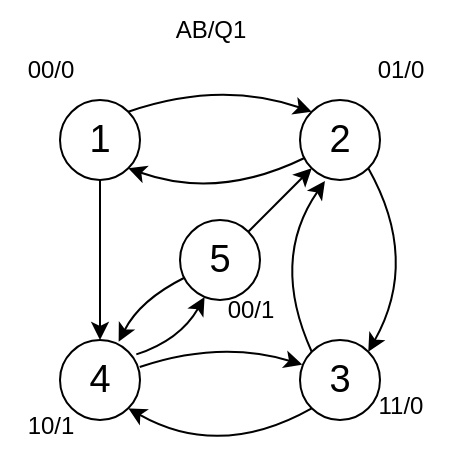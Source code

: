 <mxfile version="22.0.4" type="github">
  <diagram name="Page-1" id="QsRVruqWaBJmwfJ9w71_">
    <mxGraphModel dx="925" dy="489" grid="0" gridSize="10" guides="1" tooltips="1" connect="1" arrows="1" fold="1" page="1" pageScale="1" pageWidth="827" pageHeight="1169" math="0" shadow="0">
      <root>
        <mxCell id="0" />
        <mxCell id="1" parent="0" />
        <mxCell id="a_5DNg6ZGiHQJM3C0LmD-1" value="&lt;font style=&quot;font-size: 19px;&quot;&gt;1&lt;/font&gt;" style="ellipse;whiteSpace=wrap;html=1;" parent="1" vertex="1">
          <mxGeometry x="360" y="240" width="40" height="40" as="geometry" />
        </mxCell>
        <mxCell id="a_5DNg6ZGiHQJM3C0LmD-2" value="&lt;span style=&quot;font-size: 19px;&quot;&gt;2&lt;/span&gt;" style="ellipse;whiteSpace=wrap;html=1;" parent="1" vertex="1">
          <mxGeometry x="480" y="240" width="40" height="40" as="geometry" />
        </mxCell>
        <mxCell id="a_5DNg6ZGiHQJM3C0LmD-5" value="&lt;span style=&quot;font-size: 19px;&quot;&gt;5&lt;/span&gt;" style="ellipse;whiteSpace=wrap;html=1;" parent="1" vertex="1">
          <mxGeometry x="420" y="300" width="40" height="40" as="geometry" />
        </mxCell>
        <mxCell id="a_5DNg6ZGiHQJM3C0LmD-6" value="&lt;font style=&quot;font-size: 19px;&quot;&gt;4&lt;/font&gt;" style="ellipse;whiteSpace=wrap;html=1;" parent="1" vertex="1">
          <mxGeometry x="360" y="360" width="40" height="40" as="geometry" />
        </mxCell>
        <mxCell id="a_5DNg6ZGiHQJM3C0LmD-7" value="&lt;font style=&quot;font-size: 19px;&quot;&gt;3&lt;/font&gt;" style="ellipse;whiteSpace=wrap;html=1;" parent="1" vertex="1">
          <mxGeometry x="480" y="360" width="40" height="40" as="geometry" />
        </mxCell>
        <mxCell id="a_5DNg6ZGiHQJM3C0LmD-8" value="11/0" style="text;html=1;align=center;verticalAlign=middle;resizable=0;points=[];autosize=1;strokeColor=none;fillColor=none;" parent="1" vertex="1">
          <mxGeometry x="505" y="378" width="50" height="30" as="geometry" />
        </mxCell>
        <mxCell id="a_5DNg6ZGiHQJM3C0LmD-9" value="10/1" style="text;html=1;align=center;verticalAlign=middle;resizable=0;points=[];autosize=1;strokeColor=none;fillColor=none;" parent="1" vertex="1">
          <mxGeometry x="330" y="388" width="50" height="30" as="geometry" />
        </mxCell>
        <mxCell id="a_5DNg6ZGiHQJM3C0LmD-10" value="00/1" style="text;html=1;align=center;verticalAlign=middle;resizable=0;points=[];autosize=1;strokeColor=none;fillColor=none;" parent="1" vertex="1">
          <mxGeometry x="430" y="330" width="50" height="30" as="geometry" />
        </mxCell>
        <mxCell id="a_5DNg6ZGiHQJM3C0LmD-11" value="00/0" style="text;html=1;align=center;verticalAlign=middle;resizable=0;points=[];autosize=1;strokeColor=none;fillColor=none;" parent="1" vertex="1">
          <mxGeometry x="330" y="210" width="50" height="30" as="geometry" />
        </mxCell>
        <mxCell id="a_5DNg6ZGiHQJM3C0LmD-12" value="01/0" style="text;html=1;align=center;verticalAlign=middle;resizable=0;points=[];autosize=1;strokeColor=none;fillColor=none;" parent="1" vertex="1">
          <mxGeometry x="505" y="210" width="50" height="30" as="geometry" />
        </mxCell>
        <mxCell id="a_5DNg6ZGiHQJM3C0LmD-13" value="AB/Q1" style="text;html=1;align=center;verticalAlign=middle;resizable=0;points=[];autosize=1;strokeColor=none;fillColor=none;" parent="1" vertex="1">
          <mxGeometry x="405" y="190" width="60" height="30" as="geometry" />
        </mxCell>
        <mxCell id="a_5DNg6ZGiHQJM3C0LmD-14" value="" style="endArrow=classic;html=1;entryX=0;entryY=0;entryDx=0;entryDy=0;curved=1;exitX=1;exitY=0;exitDx=0;exitDy=0;" parent="1" source="a_5DNg6ZGiHQJM3C0LmD-1" target="a_5DNg6ZGiHQJM3C0LmD-2" edge="1">
          <mxGeometry width="50" height="50" relative="1" as="geometry">
            <mxPoint x="400" y="300" as="sourcePoint" />
            <mxPoint x="470" y="260" as="targetPoint" />
            <Array as="points">
              <mxPoint x="440" y="230" />
            </Array>
          </mxGeometry>
        </mxCell>
        <mxCell id="a_5DNg6ZGiHQJM3C0LmD-16" value="" style="endArrow=classic;html=1;rounded=0;exitX=0.5;exitY=1;exitDx=0;exitDy=0;entryX=0.5;entryY=0;entryDx=0;entryDy=0;" parent="1" source="a_5DNg6ZGiHQJM3C0LmD-1" target="a_5DNg6ZGiHQJM3C0LmD-6" edge="1">
          <mxGeometry width="50" height="50" relative="1" as="geometry">
            <mxPoint x="370" y="300" as="sourcePoint" />
            <mxPoint x="450" y="300" as="targetPoint" />
          </mxGeometry>
        </mxCell>
        <mxCell id="a_5DNg6ZGiHQJM3C0LmD-19" value="" style="endArrow=classic;html=1;exitX=0.049;exitY=0.728;exitDx=0;exitDy=0;curved=1;entryX=1;entryY=1;entryDx=0;entryDy=0;exitPerimeter=0;" parent="1" source="a_5DNg6ZGiHQJM3C0LmD-2" target="a_5DNg6ZGiHQJM3C0LmD-1" edge="1">
          <mxGeometry width="50" height="50" relative="1" as="geometry">
            <mxPoint x="399" y="280" as="sourcePoint" />
            <mxPoint x="430" y="270" as="targetPoint" />
            <Array as="points">
              <mxPoint x="439" y="290" />
            </Array>
          </mxGeometry>
        </mxCell>
        <mxCell id="a_5DNg6ZGiHQJM3C0LmD-20" value="" style="endArrow=classic;html=1;entryX=1;entryY=0;entryDx=0;entryDy=0;curved=1;exitX=1;exitY=1;exitDx=0;exitDy=0;" parent="1" source="a_5DNg6ZGiHQJM3C0LmD-2" target="a_5DNg6ZGiHQJM3C0LmD-7" edge="1">
          <mxGeometry width="50" height="50" relative="1" as="geometry">
            <mxPoint x="520" y="360" as="sourcePoint" />
            <mxPoint x="612" y="360" as="targetPoint" />
            <Array as="points">
              <mxPoint x="540" y="320" />
            </Array>
          </mxGeometry>
        </mxCell>
        <mxCell id="a_5DNg6ZGiHQJM3C0LmD-21" value="" style="endArrow=classic;html=1;entryX=1;entryY=1;entryDx=0;entryDy=0;curved=1;exitX=0;exitY=1;exitDx=0;exitDy=0;" parent="1" source="a_5DNg6ZGiHQJM3C0LmD-7" target="a_5DNg6ZGiHQJM3C0LmD-6" edge="1">
          <mxGeometry width="50" height="50" relative="1" as="geometry">
            <mxPoint x="388" y="434" as="sourcePoint" />
            <mxPoint x="480" y="434" as="targetPoint" />
            <Array as="points">
              <mxPoint x="440" y="420" />
            </Array>
          </mxGeometry>
        </mxCell>
        <mxCell id="a_5DNg6ZGiHQJM3C0LmD-22" value="" style="endArrow=classic;html=1;entryX=0.312;entryY=1.012;entryDx=0;entryDy=0;curved=1;exitX=0;exitY=0;exitDx=0;exitDy=0;entryPerimeter=0;" parent="1" source="a_5DNg6ZGiHQJM3C0LmD-7" target="a_5DNg6ZGiHQJM3C0LmD-2" edge="1">
          <mxGeometry width="50" height="50" relative="1" as="geometry">
            <mxPoint x="439" y="347" as="sourcePoint" />
            <mxPoint x="439" y="439" as="targetPoint" />
            <Array as="points">
              <mxPoint x="465" y="320" />
            </Array>
          </mxGeometry>
        </mxCell>
        <mxCell id="a_5DNg6ZGiHQJM3C0LmD-23" value="" style="endArrow=classic;html=1;entryX=0.028;entryY=0.307;entryDx=0;entryDy=0;curved=1;exitX=0.996;exitY=0.338;exitDx=0;exitDy=0;exitPerimeter=0;entryPerimeter=0;" parent="1" source="a_5DNg6ZGiHQJM3C0LmD-6" target="a_5DNg6ZGiHQJM3C0LmD-7" edge="1">
          <mxGeometry width="50" height="50" relative="1" as="geometry">
            <mxPoint x="485" y="362" as="sourcePoint" />
            <mxPoint x="393" y="362" as="targetPoint" />
            <Array as="points">
              <mxPoint x="440" y="360" />
            </Array>
          </mxGeometry>
        </mxCell>
        <mxCell id="a_5DNg6ZGiHQJM3C0LmD-24" value="" style="endArrow=classic;html=1;exitX=0.054;exitY=0.722;exitDx=0;exitDy=0;entryX=0.733;entryY=0.022;entryDx=0;entryDy=0;curved=1;entryPerimeter=0;exitPerimeter=0;" parent="1" source="a_5DNg6ZGiHQJM3C0LmD-5" target="a_5DNg6ZGiHQJM3C0LmD-6" edge="1">
          <mxGeometry width="50" height="50" relative="1" as="geometry">
            <mxPoint x="370" y="360" as="sourcePoint" />
            <mxPoint x="420" y="310" as="targetPoint" />
            <Array as="points">
              <mxPoint x="400" y="340" />
            </Array>
          </mxGeometry>
        </mxCell>
        <mxCell id="a_5DNg6ZGiHQJM3C0LmD-25" value="" style="endArrow=classic;html=1;rounded=0;exitX=1;exitY=0;exitDx=0;exitDy=0;entryX=0;entryY=1;entryDx=0;entryDy=0;" parent="1" source="a_5DNg6ZGiHQJM3C0LmD-5" target="a_5DNg6ZGiHQJM3C0LmD-2" edge="1">
          <mxGeometry width="50" height="50" relative="1" as="geometry">
            <mxPoint x="436" y="344" as="sourcePoint" />
            <mxPoint x="404" y="376" as="targetPoint" />
          </mxGeometry>
        </mxCell>
        <mxCell id="a_5DNg6ZGiHQJM3C0LmD-26" value="" style="endArrow=classic;html=1;exitX=0.954;exitY=0.18;exitDx=0;exitDy=0;entryX=0.307;entryY=0.964;entryDx=0;entryDy=0;curved=1;exitPerimeter=0;entryPerimeter=0;" parent="1" source="a_5DNg6ZGiHQJM3C0LmD-6" target="a_5DNg6ZGiHQJM3C0LmD-5" edge="1">
          <mxGeometry width="50" height="50" relative="1" as="geometry">
            <mxPoint x="456" y="350" as="sourcePoint" />
            <mxPoint x="424" y="382" as="targetPoint" />
            <Array as="points">
              <mxPoint x="420" y="360" />
            </Array>
          </mxGeometry>
        </mxCell>
      </root>
    </mxGraphModel>
  </diagram>
</mxfile>
